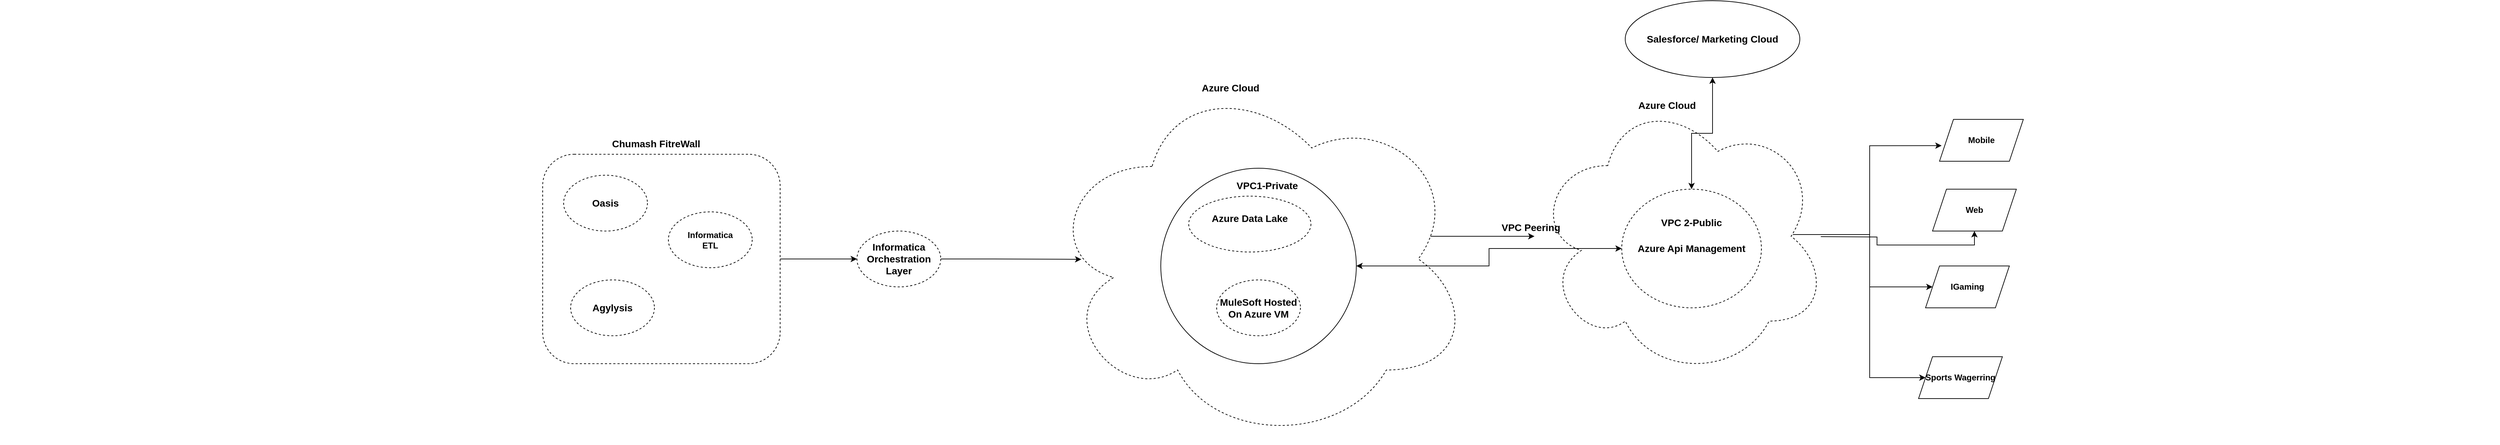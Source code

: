 <mxfile version="15.8.3" type="github">
  <diagram id="I5GiC5FiP5_Kprm85dLS" name="Page-1">
    <mxGraphModel dx="3431" dy="702" grid="1" gridSize="10" guides="1" tooltips="1" connect="1" arrows="1" fold="1" page="1" pageScale="1" pageWidth="850" pageHeight="1100" math="0" shadow="0">
      <root>
        <mxCell id="0" />
        <mxCell id="1" parent="0" />
        <mxCell id="GaL8xdsw1ArHETgWBBlm-38" style="edgeStyle=orthogonalEdgeStyle;rounded=0;orthogonalLoop=1;jettySize=auto;html=1;fontSize=14;startArrow=classic;startFill=1;" edge="1" parent="1" source="GaL8xdsw1ArHETgWBBlm-29" target="GaL8xdsw1ArHETgWBBlm-13">
          <mxGeometry relative="1" as="geometry" />
        </mxCell>
        <mxCell id="GaL8xdsw1ArHETgWBBlm-39" style="edgeStyle=orthogonalEdgeStyle;rounded=0;orthogonalLoop=1;jettySize=auto;html=1;fontSize=14;startArrow=none;startFill=0;" edge="1" parent="1" target="GaL8xdsw1ArHETgWBBlm-22">
          <mxGeometry relative="1" as="geometry">
            <mxPoint x="1540" y="348" as="sourcePoint" />
          </mxGeometry>
        </mxCell>
        <mxCell id="GaL8xdsw1ArHETgWBBlm-29" value="" style="ellipse;shape=cloud;whiteSpace=wrap;html=1;dashed=1;fontStyle=1" vertex="1" parent="1">
          <mxGeometry x="1130" y="145" width="420" height="405" as="geometry" />
        </mxCell>
        <mxCell id="GaL8xdsw1ArHETgWBBlm-25" style="edgeStyle=orthogonalEdgeStyle;rounded=0;orthogonalLoop=1;jettySize=auto;html=1;entryX=0.025;entryY=0.628;entryDx=0;entryDy=0;entryPerimeter=0;fontStyle=1" edge="1" parent="1" target="GaL8xdsw1ArHETgWBBlm-21">
          <mxGeometry relative="1" as="geometry">
            <mxPoint x="1500" y="345" as="sourcePoint" />
            <Array as="points">
              <mxPoint x="1610" y="345" />
              <mxPoint x="1610" y="218" />
            </Array>
          </mxGeometry>
        </mxCell>
        <mxCell id="GaL8xdsw1ArHETgWBBlm-26" style="edgeStyle=orthogonalEdgeStyle;rounded=0;orthogonalLoop=1;jettySize=auto;html=1;entryX=0;entryY=0.5;entryDx=0;entryDy=0;fontStyle=1" edge="1" parent="1" target="GaL8xdsw1ArHETgWBBlm-24">
          <mxGeometry relative="1" as="geometry">
            <mxPoint x="1500" y="345" as="sourcePoint" />
            <Array as="points">
              <mxPoint x="1610" y="345" />
              <mxPoint x="1610" y="550" />
            </Array>
          </mxGeometry>
        </mxCell>
        <mxCell id="GaL8xdsw1ArHETgWBBlm-27" style="edgeStyle=orthogonalEdgeStyle;rounded=0;orthogonalLoop=1;jettySize=auto;html=1;fontStyle=1" edge="1" parent="1" target="GaL8xdsw1ArHETgWBBlm-23">
          <mxGeometry relative="1" as="geometry">
            <mxPoint x="1500" y="345" as="sourcePoint" />
            <Array as="points">
              <mxPoint x="1610" y="345" />
              <mxPoint x="1610" y="420" />
            </Array>
          </mxGeometry>
        </mxCell>
        <mxCell id="GaL8xdsw1ArHETgWBBlm-9" value="" style="ellipse;shape=cloud;whiteSpace=wrap;html=1;dashed=1;fontStyle=1" vertex="1" parent="1">
          <mxGeometry x="430" y="115" width="610" height="530" as="geometry" />
        </mxCell>
        <mxCell id="GaL8xdsw1ArHETgWBBlm-8" style="edgeStyle=orthogonalEdgeStyle;rounded=0;orthogonalLoop=1;jettySize=auto;html=1;fontStyle=1" edge="1" parent="1" source="GaL8xdsw1ArHETgWBBlm-1" target="GaL8xdsw1ArHETgWBBlm-6">
          <mxGeometry relative="1" as="geometry" />
        </mxCell>
        <mxCell id="GaL8xdsw1ArHETgWBBlm-1" value="" style="rounded=1;whiteSpace=wrap;html=1;dashed=1;fontStyle=1" vertex="1" parent="1">
          <mxGeometry x="-290" y="230" width="340" height="300" as="geometry" />
        </mxCell>
        <mxCell id="GaL8xdsw1ArHETgWBBlm-2" value="&lt;font style=&quot;font-size: 14px&quot;&gt;Oasis&lt;/font&gt;" style="ellipse;whiteSpace=wrap;html=1;dashed=1;fontStyle=1" vertex="1" parent="1">
          <mxGeometry x="-260" y="260" width="120" height="80" as="geometry" />
        </mxCell>
        <mxCell id="GaL8xdsw1ArHETgWBBlm-3" value="&lt;font style=&quot;font-size: 14px&quot;&gt;Agylysis&lt;/font&gt;" style="ellipse;whiteSpace=wrap;html=1;dashed=1;fontStyle=1" vertex="1" parent="1">
          <mxGeometry x="-250" y="410" width="120" height="80" as="geometry" />
        </mxCell>
        <mxCell id="GaL8xdsw1ArHETgWBBlm-4" value="Informatica&lt;br&gt;ETL" style="ellipse;whiteSpace=wrap;html=1;dashed=1;fontStyle=1" vertex="1" parent="1">
          <mxGeometry x="-110" y="312.5" width="120" height="80" as="geometry" />
        </mxCell>
        <mxCell id="GaL8xdsw1ArHETgWBBlm-5" value="&lt;font style=&quot;font-size: 14px&quot;&gt;Chumash FitreWall&lt;/font&gt;" style="text;html=1;strokeColor=none;fillColor=none;align=center;verticalAlign=middle;whiteSpace=wrap;rounded=0;dashed=1;fontStyle=1" vertex="1" parent="1">
          <mxGeometry x="-200" y="200" width="145" height="30" as="geometry" />
        </mxCell>
        <mxCell id="GaL8xdsw1ArHETgWBBlm-15" style="edgeStyle=orthogonalEdgeStyle;rounded=0;orthogonalLoop=1;jettySize=auto;html=1;entryX=0.084;entryY=0.501;entryDx=0;entryDy=0;entryPerimeter=0;fontStyle=1" edge="1" parent="1" source="GaL8xdsw1ArHETgWBBlm-6" target="GaL8xdsw1ArHETgWBBlm-9">
          <mxGeometry relative="1" as="geometry" />
        </mxCell>
        <mxCell id="GaL8xdsw1ArHETgWBBlm-6" value="&lt;font style=&quot;font-size: 14px&quot;&gt;Informatica Orchestration Layer&lt;/font&gt;" style="ellipse;whiteSpace=wrap;html=1;dashed=1;fontStyle=1" vertex="1" parent="1">
          <mxGeometry x="160" y="340" width="120" height="80" as="geometry" />
        </mxCell>
        <mxCell id="GaL8xdsw1ArHETgWBBlm-10" value="&lt;span&gt;&lt;font style=&quot;font-size: 14px&quot;&gt;Azure Cloud&lt;/font&gt;&lt;/span&gt;" style="text;html=1;strokeColor=none;fillColor=none;align=center;verticalAlign=middle;whiteSpace=wrap;rounded=0;dashed=1;fontStyle=1" vertex="1" parent="1">
          <mxGeometry x="635" y="120" width="120" height="30" as="geometry" />
        </mxCell>
        <mxCell id="GaL8xdsw1ArHETgWBBlm-33" style="edgeStyle=orthogonalEdgeStyle;rounded=0;orthogonalLoop=1;jettySize=auto;html=1;startArrow=classic;startFill=1;fontStyle=1" edge="1" parent="1" source="GaL8xdsw1ArHETgWBBlm-18" target="GaL8xdsw1ArHETgWBBlm-14">
          <mxGeometry relative="1" as="geometry" />
        </mxCell>
        <mxCell id="GaL8xdsw1ArHETgWBBlm-18" value="" style="ellipse;whiteSpace=wrap;html=1;fontStyle=1" vertex="1" parent="1">
          <mxGeometry x="595" y="250" width="280" height="280" as="geometry" />
        </mxCell>
        <mxCell id="GaL8xdsw1ArHETgWBBlm-14" value="&lt;font style=&quot;font-size: 14px&quot;&gt;Azure Api Management&lt;/font&gt;" style="ellipse;whiteSpace=wrap;html=1;dashed=1;fontStyle=1" vertex="1" parent="1">
          <mxGeometry x="1255" y="280" width="200" height="170" as="geometry" />
        </mxCell>
        <mxCell id="GaL8xdsw1ArHETgWBBlm-16" value="&lt;font style=&quot;font-size: 14px&quot;&gt;MuleSoft Hosted On Azure VM&lt;/font&gt;" style="ellipse;whiteSpace=wrap;html=1;dashed=1;fontStyle=1" vertex="1" parent="1">
          <mxGeometry x="675" y="410" width="120" height="80" as="geometry" />
        </mxCell>
        <mxCell id="GaL8xdsw1ArHETgWBBlm-13" value="&lt;font style=&quot;font-size: 14px&quot;&gt;Azure Data Lake&lt;br&gt;&amp;nbsp;&lt;span style=&quot;color: rgba(0 , 0 , 0 , 0) ; font-family: monospace&quot;&gt;mxGraphModel%3E%3Croot%3E%3CmxCell%20id%3D%220%22%2F%3E%3CmxCell%20id%3D%221%22%20parent%3D%220%22%2F%3E%3CmxCell%20id%3D%222%22%20value%3D%22Oasis%22%20style%3D%22ellipse%3BwhiteSpace%3Dwrap%3Bhtml%3D1%3Bdashed%3D1%3B%22%20vertex%3D%221%22%20parent%3D%221%22%3E%3CmxGeometry%20x%3D%22150%22%20y%3D%22180%22%20width%3D%22120%22%20height%3D%2280%22%20as%3D%22geometry%22%2F%3E%3C%2FmxCell%3E%3C%2Froot%3E%3C%2FmxGraphModel%3E&lt;/span&gt;&lt;/font&gt;" style="ellipse;whiteSpace=wrap;html=1;dashed=1;fontStyle=1" vertex="1" parent="1">
          <mxGeometry x="635" y="290" width="175" height="80" as="geometry" />
        </mxCell>
        <mxCell id="GaL8xdsw1ArHETgWBBlm-19" value="&lt;font style=&quot;font-size: 14px&quot;&gt;VPC1-Private&lt;/font&gt;" style="text;html=1;strokeColor=none;fillColor=none;align=center;verticalAlign=middle;whiteSpace=wrap;rounded=0;fontStyle=1" vertex="1" parent="1">
          <mxGeometry x="695" y="260" width="105" height="30" as="geometry" />
        </mxCell>
        <mxCell id="GaL8xdsw1ArHETgWBBlm-20" value="&lt;font style=&quot;font-size: 14px&quot;&gt;VPC 2-Public&lt;/font&gt;" style="text;html=1;strokeColor=none;fillColor=none;align=center;verticalAlign=middle;whiteSpace=wrap;rounded=0;fontStyle=1" vertex="1" parent="1">
          <mxGeometry x="1310" y="312.5" width="90" height="30" as="geometry" />
        </mxCell>
        <mxCell id="GaL8xdsw1ArHETgWBBlm-21" value="Mobile&lt;span style=&quot;color: rgba(0 , 0 , 0 , 0) ; font-family: monospace ; font-size: 0px&quot;&gt;%3CmxGraphModel%3E%3Croot%3E%3CmxCell%20id%3D%220%22%2F%3E%3CmxCell%20id%3D%221%22%20parent%3D%220%22%2F%3E%3CmxCell%20id%3D%222%22%20value%3D%22Azure%20Data%20Lake%26lt%3Bspan%20style%3D%26quot%3Bcolor%3A%20rgba(0%20%2C%200%20%2C%200%20%2C%200)%20%3B%20font-family%3A%20monospace%20%3B%20font-size%3A%200px%26quot%3B%26gt%3B%253CmxGraphModel%253E%253Croot%253E%253CmxCell%2520id%253D%25220%2522%252F%253E%253CmxCell%2520id%253D%25221%2522%2520parent%253D%25220%2522%252F%253E%253CmxCell%2520id%253D%25222%2522%2520value%253D%2522Oasis%2522%2520style%253D%2522ellipse%253BwhiteSpace%253Dwrap%253Bhtml%253D1%253Bdashed%253D1%253B%2522%2520vertex%253D%25221%2522%2520parent%253D%25221%2522%253E%253CmxGeometry%2520x%253D%2522150%2522%2520y%253D%2522180%2522%2520width%253D%2522120%2522%2520height%253D%252280%2522%2520as%253D%2522geometry%2522%252F%253E%253C%252FmxCell%253E%253C%252Froot%253E%253C%252FmxGraphModel%253E%26lt%3B%2Fspan%26gt%3B%22%20style%3D%22ellipse%3BwhiteSpace%3Dwrap%3Bhtml%3D1%3Bdashed%3D1%3B%22%20vertex%3D%221%22%20parent%3D%221%22%3E%3CmxGeometry%20x%3D%22610%22%20y%3D%22310%22%20width%3D%22120%22%20height%3D%2280%22%20as%3D%22geometry%22%2F%3E%3C%2FmxCell%3E%3C%2Froot%3E%3C%2FmxGraphModel%3E&lt;/span&gt;" style="shape=parallelogram;perimeter=parallelogramPerimeter;whiteSpace=wrap;html=1;fixedSize=1;fontStyle=1" vertex="1" parent="1">
          <mxGeometry x="1710" y="180" width="120" height="60" as="geometry" />
        </mxCell>
        <mxCell id="GaL8xdsw1ArHETgWBBlm-22" value="Web" style="shape=parallelogram;perimeter=parallelogramPerimeter;whiteSpace=wrap;html=1;fixedSize=1;fontStyle=1" vertex="1" parent="1">
          <mxGeometry x="1700" y="280" width="120" height="60" as="geometry" />
        </mxCell>
        <mxCell id="GaL8xdsw1ArHETgWBBlm-23" value="IGaming" style="shape=parallelogram;perimeter=parallelogramPerimeter;whiteSpace=wrap;html=1;fixedSize=1;fontStyle=1" vertex="1" parent="1">
          <mxGeometry x="1690" y="390" width="120" height="60" as="geometry" />
        </mxCell>
        <mxCell id="GaL8xdsw1ArHETgWBBlm-24" value="Sports Wagerring" style="shape=parallelogram;perimeter=parallelogramPerimeter;whiteSpace=wrap;html=1;fixedSize=1;fontStyle=1" vertex="1" parent="1">
          <mxGeometry x="1680" y="520" width="120" height="60" as="geometry" />
        </mxCell>
        <mxCell id="GaL8xdsw1ArHETgWBBlm-30" value="&lt;font style=&quot;font-size: 14px&quot;&gt;Azure Cloud&lt;/font&gt;" style="text;html=1;strokeColor=none;fillColor=none;align=center;verticalAlign=middle;whiteSpace=wrap;rounded=0;dashed=1;fontStyle=1" vertex="1" parent="1">
          <mxGeometry x="1260" y="145" width="120" height="30" as="geometry" />
        </mxCell>
        <mxCell id="GaL8xdsw1ArHETgWBBlm-34" value="&lt;font style=&quot;font-size: 14px&quot;&gt;VPC Peering&lt;/font&gt;" style="text;html=1;strokeColor=none;fillColor=none;align=center;verticalAlign=middle;whiteSpace=wrap;rounded=0;fontStyle=1" vertex="1" parent="1">
          <mxGeometry x="1060" y="320" width="130" height="30" as="geometry" />
        </mxCell>
        <mxCell id="GaL8xdsw1ArHETgWBBlm-37" style="edgeStyle=orthogonalEdgeStyle;rounded=0;orthogonalLoop=1;jettySize=auto;html=1;startArrow=classic;startFill=1;fontStyle=1" edge="1" parent="1" source="GaL8xdsw1ArHETgWBBlm-36" target="GaL8xdsw1ArHETgWBBlm-14">
          <mxGeometry relative="1" as="geometry" />
        </mxCell>
        <mxCell id="GaL8xdsw1ArHETgWBBlm-36" value="&lt;span&gt;&lt;font style=&quot;font-size: 14px&quot;&gt;Salesforce/ Marketing Cloud&lt;/font&gt;&lt;/span&gt;" style="ellipse;whiteSpace=wrap;html=1;fontStyle=1" vertex="1" parent="1">
          <mxGeometry x="1260" y="10" width="250" height="110" as="geometry" />
        </mxCell>
      </root>
    </mxGraphModel>
  </diagram>
</mxfile>
